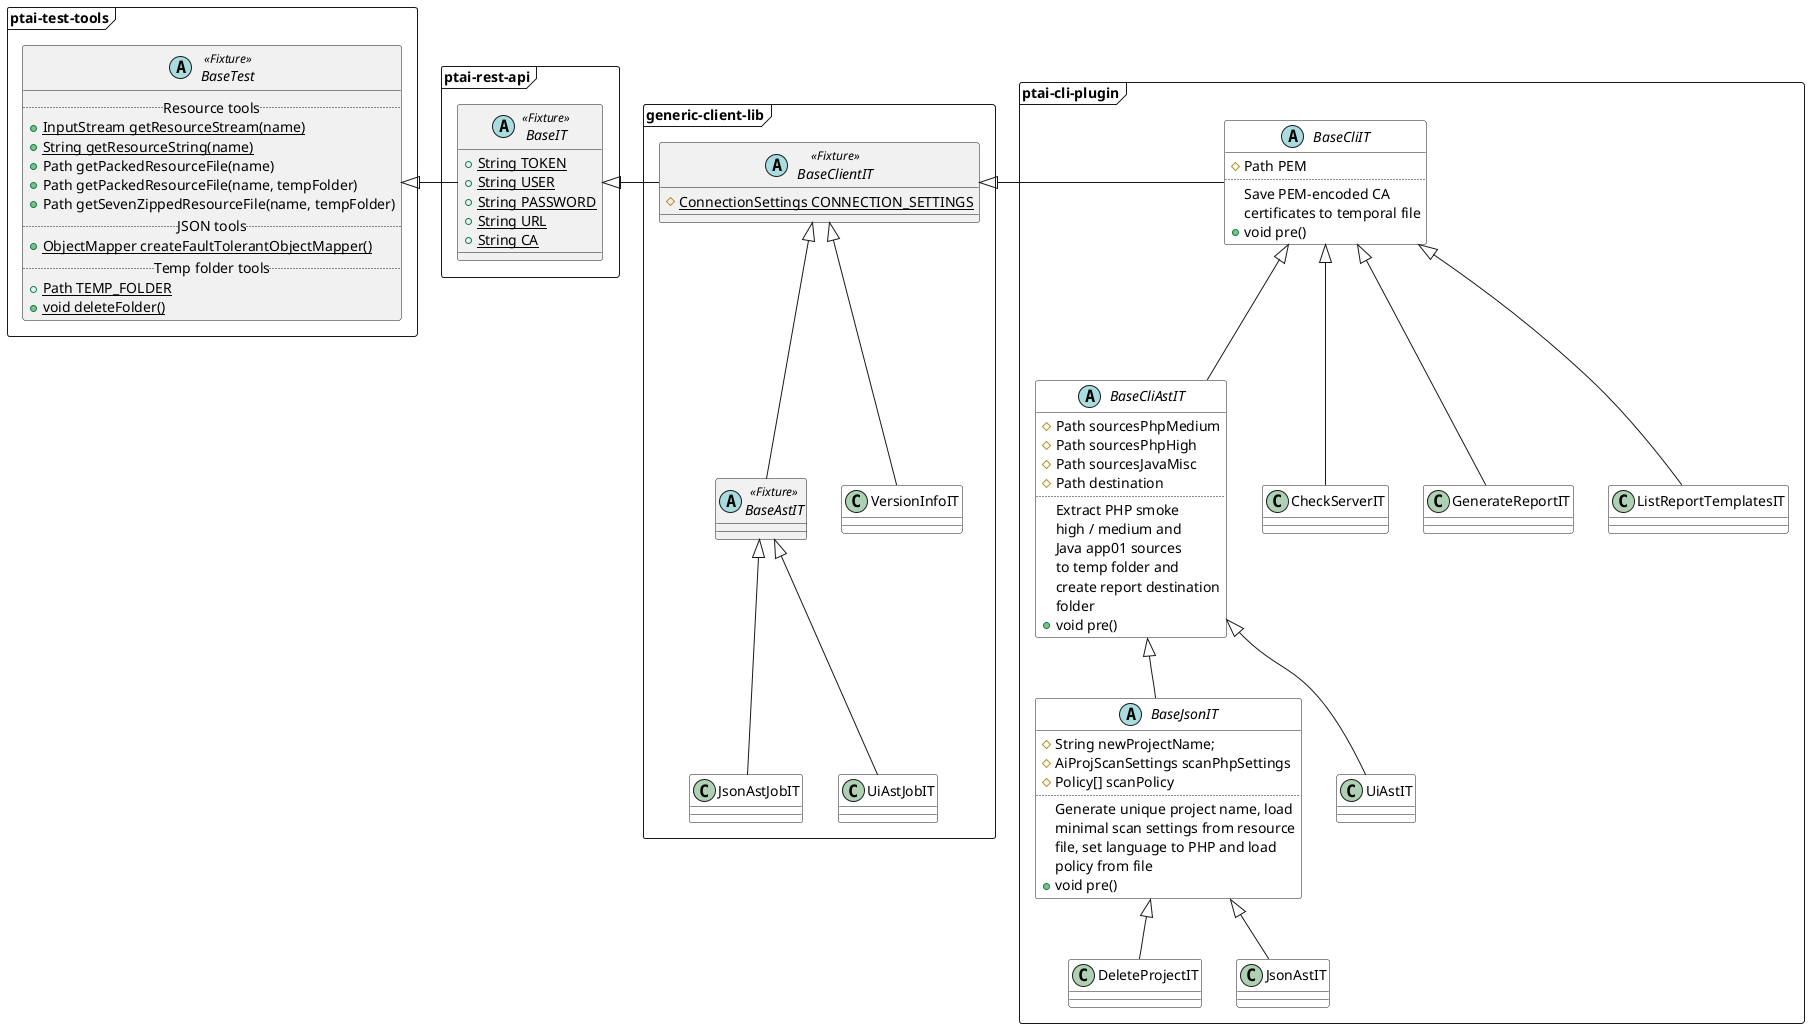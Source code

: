 @startuml
package ptai-test-tools <<Frame>> {
    abstract class BaseTest <<Fixture>> {
        ..Resource tools..
        +{static} InputStream getResourceStream(name)
        +{static} String getResourceString(name)
        +Path getPackedResourceFile(name)
        +Path getPackedResourceFile(name, tempFolder)
        +Path getSevenZippedResourceFile(name, tempFolder)
        ..JSON tools..
        +{static} ObjectMapper createFaultTolerantObjectMapper()
        ..Temp folder tools..
        +{static} Path TEMP_FOLDER
        +{static} void deleteFolder()
    }
}

package ptai-rest-api <<Frame>> {
    abstract class BaseIT <<Fixture>> {
        +{static} String TOKEN
        +{static} String USER
        +{static} String PASSWORD
        +{static} String URL
        +{static} String CA
    }
    BaseIT -left-|> BaseTest
}

package generic-client-lib <<Frame>> {
    abstract class BaseAstIT <<Fixture>> {
    }

    abstract class BaseClientIT <<Fixture>> {
        #{static} ConnectionSettings CONNECTION_SETTINGS
    }

    BaseClientIT -left-|> BaseIT
    BaseAstIT -up-|> BaseClientIT

    class VersionInfoIT #white
    class JsonAstJobIT #white
    class UiAstJobIT #white
    JsonAstJobIT -up-|> BaseAstIT
    UiAstJobIT -up-|> BaseAstIT
    VersionInfoIT -up-|> BaseClientIT
}

package ptai-cli-plugin <<Frame>> {
    abstract class BaseCliIT #white {
        #Path PEM
        ..
        Save PEM-encoded CA
        certificates to temporal file
        +void pre()
    }
    BaseCliIT -left-|> BaseClientIT
    abstract class BaseCliAstIT #white {
        #Path sourcesPhpMedium
        #Path sourcesPhpHigh
        #Path sourcesJavaMisc
        #Path destination
        ..
        Extract PHP smoke
        high / medium and
        Java app01 sources
        to temp folder and
        create report destination
        folder
        +void pre()
    }
    BaseCliAstIT -up-|> BaseCliIT

    abstract class BaseJsonIT #white {
        #String newProjectName;
        #AiProjScanSettings scanPhpSettings
        #Policy[] scanPolicy
        ..
        Generate unique project name, load
        minimal scan settings from resource
        file, set language to PHP and load
        policy from file
        +void pre()
    }

    BaseJsonIT -up-|> BaseCliAstIT

    class CheckServerIT #white
    CheckServerIT -up-|> BaseCliIT

    class DeleteProjectIT #white
    DeleteProjectIT -up-|> BaseJsonIT

    class GenerateReportIT #white
    GenerateReportIT -up-|> BaseCliIT

    class JsonAstIT #white
    JsonAstIT -up-|> BaseJsonIT

    class ListReportTemplatesIT #white
    ListReportTemplatesIT -up-|> BaseCliIT

    class UiAstIT #white
    UiAstIT -up-|> BaseCliAstIT
}

@enduml